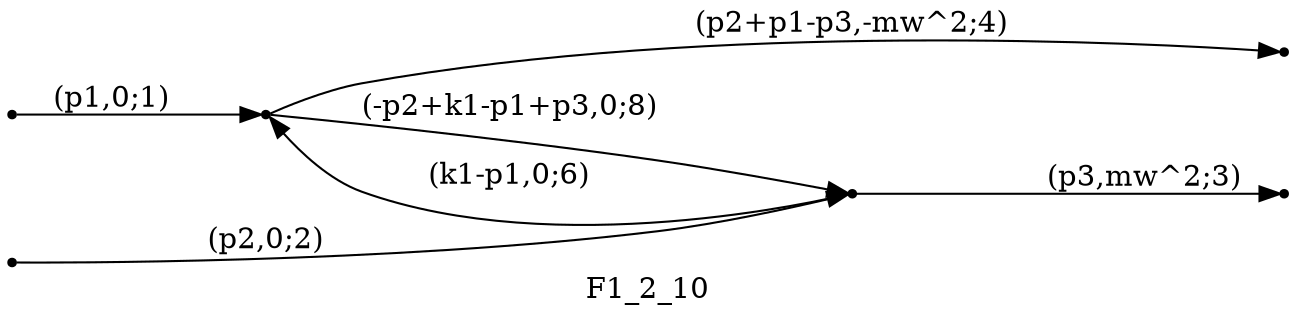 digraph F1_2_10 {
  label="F1_2_10";
  rankdir="LR";
  subgraph edges {
    -1 -> 3 [label="(p1,0;1)"];
    -2 -> 1 [label="(p2,0;2)"];
    1 -> -3 [label="(p3,mw^2;3)"];
    3 -> -4 [label="(p2+p1-p3,-mw^2;4)"];
    1 -> 3 [label="(k1-p1,0;6)"];
    3 -> 1 [label="(-p2+k1-p1+p3,0;8)"];
  }
  subgraph incoming { rank="source"; -1; -2; }
  subgraph outgoing { rank="sink"; -3; -4; }
-4 [shape=point];
-3 [shape=point];
-2 [shape=point];
-1 [shape=point];
1 [shape=point];
3 [shape=point];
}

